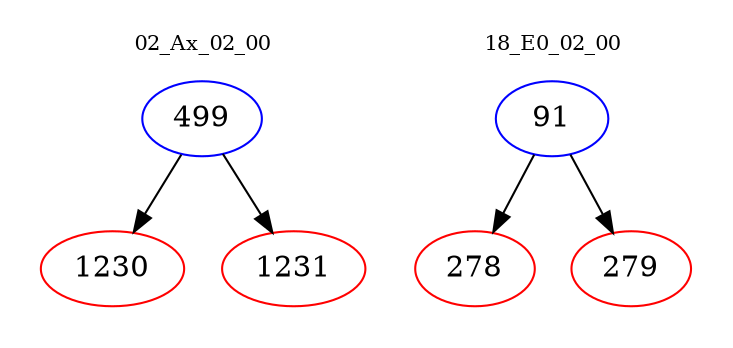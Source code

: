 digraph{
subgraph cluster_0 {
color = white
label = "02_Ax_02_00";
fontsize=10;
T0_499 [label="499", color="blue"]
T0_499 -> T0_1230 [color="black"]
T0_1230 [label="1230", color="red"]
T0_499 -> T0_1231 [color="black"]
T0_1231 [label="1231", color="red"]
}
subgraph cluster_1 {
color = white
label = "18_E0_02_00";
fontsize=10;
T1_91 [label="91", color="blue"]
T1_91 -> T1_278 [color="black"]
T1_278 [label="278", color="red"]
T1_91 -> T1_279 [color="black"]
T1_279 [label="279", color="red"]
}
}
